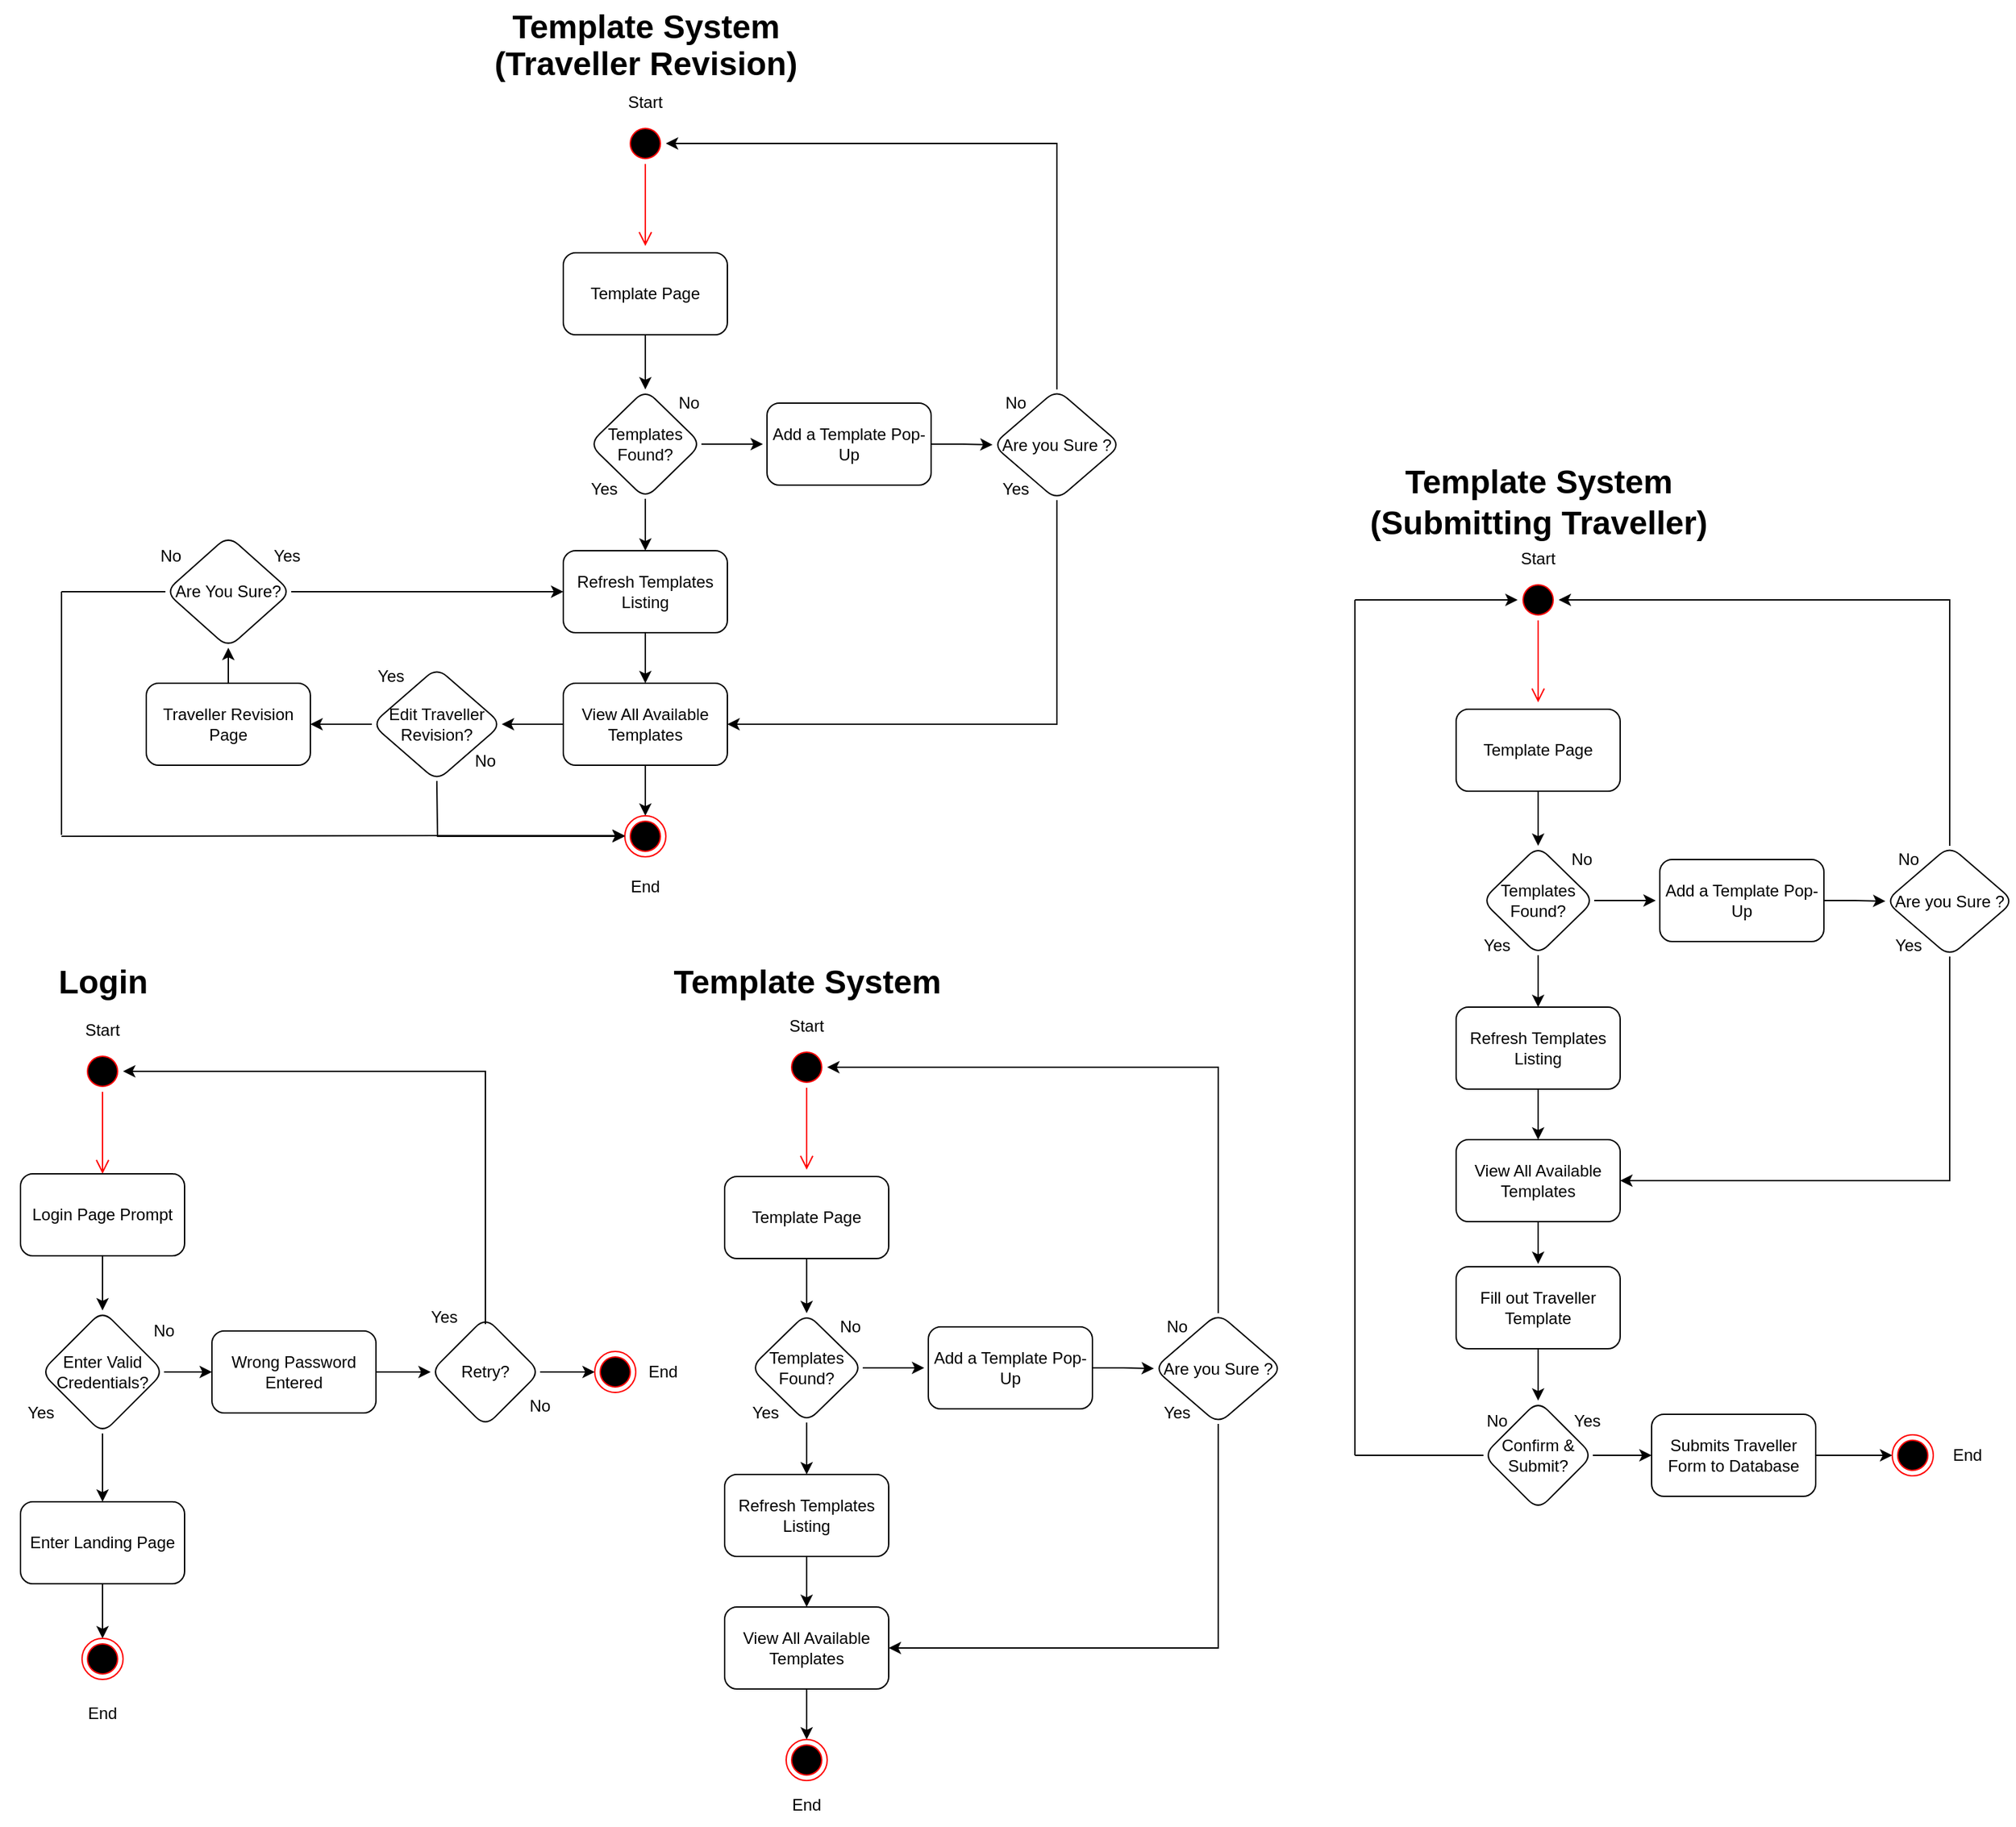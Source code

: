 <mxfile version="24.7.17">
  <diagram name="Page-1" id="e7e014a7-5840-1c2e-5031-d8a46d1fe8dd">
    <mxGraphModel dx="2072" dy="2012" grid="0" gridSize="10" guides="1" tooltips="1" connect="1" arrows="1" fold="1" page="0" pageScale="1" pageWidth="1169" pageHeight="826" background="none" math="0" shadow="0">
      <root>
        <mxCell id="0" />
        <mxCell id="1" parent="0" />
        <mxCell id="bjYzy6PgfHMjACtRG2kG-44" value="" style="ellipse;html=1;shape=startState;fillColor=#000000;strokeColor=#ff0000;" parent="1" vertex="1">
          <mxGeometry x="73" y="78" width="30" height="30" as="geometry" />
        </mxCell>
        <mxCell id="bjYzy6PgfHMjACtRG2kG-45" value="" style="edgeStyle=orthogonalEdgeStyle;html=1;verticalAlign=bottom;endArrow=open;endSize=8;strokeColor=#ff0000;rounded=0;" parent="1" source="bjYzy6PgfHMjACtRG2kG-44" edge="1">
          <mxGeometry relative="1" as="geometry">
            <mxPoint x="88" y="168" as="targetPoint" />
          </mxGeometry>
        </mxCell>
        <mxCell id="bjYzy6PgfHMjACtRG2kG-46" value="Start" style="text;html=1;align=center;verticalAlign=middle;whiteSpace=wrap;rounded=0;" parent="1" vertex="1">
          <mxGeometry x="58" y="48" width="60" height="30" as="geometry" />
        </mxCell>
        <mxCell id="bjYzy6PgfHMjACtRG2kG-47" value="Login" style="text;strokeColor=none;fillColor=none;html=1;fontSize=24;fontStyle=1;verticalAlign=middle;align=center;" parent="1" vertex="1">
          <mxGeometry x="38" y="8" width="100" height="40" as="geometry" />
        </mxCell>
        <mxCell id="bjYzy6PgfHMjACtRG2kG-56" value="" style="edgeStyle=orthogonalEdgeStyle;rounded=0;orthogonalLoop=1;jettySize=auto;html=1;" parent="1" source="bjYzy6PgfHMjACtRG2kG-54" target="bjYzy6PgfHMjACtRG2kG-55" edge="1">
          <mxGeometry relative="1" as="geometry" />
        </mxCell>
        <mxCell id="bjYzy6PgfHMjACtRG2kG-54" value="Login Page Prompt" style="rounded=1;whiteSpace=wrap;html=1;" parent="1" vertex="1">
          <mxGeometry x="28" y="168" width="120" height="60" as="geometry" />
        </mxCell>
        <mxCell id="bjYzy6PgfHMjACtRG2kG-59" value="" style="edgeStyle=orthogonalEdgeStyle;rounded=0;orthogonalLoop=1;jettySize=auto;html=1;" parent="1" source="bjYzy6PgfHMjACtRG2kG-55" target="bjYzy6PgfHMjACtRG2kG-58" edge="1">
          <mxGeometry relative="1" as="geometry" />
        </mxCell>
        <mxCell id="bjYzy6PgfHMjACtRG2kG-74" value="" style="edgeStyle=orthogonalEdgeStyle;rounded=0;orthogonalLoop=1;jettySize=auto;html=1;exitX=0.5;exitY=1;exitDx=0;exitDy=0;" parent="1" source="bjYzy6PgfHMjACtRG2kG-55" target="bjYzy6PgfHMjACtRG2kG-73" edge="1">
          <mxGeometry relative="1" as="geometry" />
        </mxCell>
        <mxCell id="bjYzy6PgfHMjACtRG2kG-55" value="Enter Valid Credentials?" style="rhombus;whiteSpace=wrap;html=1;rounded=1;" parent="1" vertex="1">
          <mxGeometry x="43" y="268" width="90" height="90" as="geometry" />
        </mxCell>
        <mxCell id="bjYzy6PgfHMjACtRG2kG-57" value="No" style="text;html=1;align=center;verticalAlign=middle;whiteSpace=wrap;rounded=0;" parent="1" vertex="1">
          <mxGeometry x="103" y="268" width="60" height="30" as="geometry" />
        </mxCell>
        <mxCell id="bjYzy6PgfHMjACtRG2kG-61" value="" style="edgeStyle=orthogonalEdgeStyle;rounded=0;orthogonalLoop=1;jettySize=auto;html=1;" parent="1" source="bjYzy6PgfHMjACtRG2kG-58" target="bjYzy6PgfHMjACtRG2kG-60" edge="1">
          <mxGeometry relative="1" as="geometry" />
        </mxCell>
        <mxCell id="bjYzy6PgfHMjACtRG2kG-58" value="Wrong Password Entered" style="whiteSpace=wrap;html=1;rounded=1;" parent="1" vertex="1">
          <mxGeometry x="168" y="283" width="120" height="60" as="geometry" />
        </mxCell>
        <mxCell id="bjYzy6PgfHMjACtRG2kG-70" value="" style="edgeStyle=orthogonalEdgeStyle;rounded=0;orthogonalLoop=1;jettySize=auto;html=1;" parent="1" source="bjYzy6PgfHMjACtRG2kG-60" target="bjYzy6PgfHMjACtRG2kG-69" edge="1">
          <mxGeometry relative="1" as="geometry" />
        </mxCell>
        <mxCell id="bjYzy6PgfHMjACtRG2kG-60" value="Retry?" style="rhombus;whiteSpace=wrap;html=1;rounded=1;" parent="1" vertex="1">
          <mxGeometry x="328" y="273" width="80" height="80" as="geometry" />
        </mxCell>
        <mxCell id="bjYzy6PgfHMjACtRG2kG-62" value="No" style="text;html=1;align=center;verticalAlign=middle;whiteSpace=wrap;rounded=0;" parent="1" vertex="1">
          <mxGeometry x="378" y="323" width="60" height="30" as="geometry" />
        </mxCell>
        <mxCell id="bjYzy6PgfHMjACtRG2kG-67" value="" style="endArrow=classic;html=1;rounded=0;entryX=1;entryY=0.5;entryDx=0;entryDy=0;" parent="1" target="bjYzy6PgfHMjACtRG2kG-44" edge="1">
          <mxGeometry width="50" height="50" relative="1" as="geometry">
            <mxPoint x="368" y="278" as="sourcePoint" />
            <mxPoint x="98" y="58" as="targetPoint" />
            <Array as="points">
              <mxPoint x="368" y="93" />
            </Array>
          </mxGeometry>
        </mxCell>
        <mxCell id="bjYzy6PgfHMjACtRG2kG-68" value="Yes" style="text;html=1;align=center;verticalAlign=middle;whiteSpace=wrap;rounded=0;" parent="1" vertex="1">
          <mxGeometry x="308" y="258" width="60" height="30" as="geometry" />
        </mxCell>
        <mxCell id="bjYzy6PgfHMjACtRG2kG-69" value="" style="ellipse;html=1;shape=endState;fillColor=#000000;strokeColor=#ff0000;" parent="1" vertex="1">
          <mxGeometry x="448" y="298" width="30" height="30" as="geometry" />
        </mxCell>
        <mxCell id="bjYzy6PgfHMjACtRG2kG-71" value="End" style="text;html=1;align=center;verticalAlign=middle;whiteSpace=wrap;rounded=0;" parent="1" vertex="1">
          <mxGeometry x="478" y="298" width="40" height="30" as="geometry" />
        </mxCell>
        <mxCell id="bjYzy6PgfHMjACtRG2kG-72" value="Yes" style="text;html=1;align=center;verticalAlign=middle;whiteSpace=wrap;rounded=0;" parent="1" vertex="1">
          <mxGeometry x="13" y="328" width="60" height="30" as="geometry" />
        </mxCell>
        <mxCell id="bjYzy6PgfHMjACtRG2kG-76" value="" style="edgeStyle=orthogonalEdgeStyle;rounded=0;orthogonalLoop=1;jettySize=auto;html=1;" parent="1" source="bjYzy6PgfHMjACtRG2kG-73" target="bjYzy6PgfHMjACtRG2kG-75" edge="1">
          <mxGeometry relative="1" as="geometry" />
        </mxCell>
        <mxCell id="bjYzy6PgfHMjACtRG2kG-73" value="Enter Landing Page" style="whiteSpace=wrap;html=1;rounded=1;" parent="1" vertex="1">
          <mxGeometry x="28" y="408" width="120" height="60" as="geometry" />
        </mxCell>
        <mxCell id="bjYzy6PgfHMjACtRG2kG-75" value="" style="ellipse;html=1;shape=endState;fillColor=#000000;strokeColor=#ff0000;" parent="1" vertex="1">
          <mxGeometry x="73" y="508" width="30" height="30" as="geometry" />
        </mxCell>
        <mxCell id="bjYzy6PgfHMjACtRG2kG-77" value="End" style="text;html=1;align=center;verticalAlign=middle;whiteSpace=wrap;rounded=0;" parent="1" vertex="1">
          <mxGeometry x="68" y="548" width="40" height="30" as="geometry" />
        </mxCell>
        <mxCell id="bjYzy6PgfHMjACtRG2kG-81" value="Template System" style="text;strokeColor=none;fillColor=none;html=1;fontSize=24;fontStyle=1;verticalAlign=middle;align=center;" parent="1" vertex="1">
          <mxGeometry x="435" y="-691" width="100" height="40" as="geometry" />
        </mxCell>
        <mxCell id="bjYzy6PgfHMjACtRG2kG-90" value="" style="ellipse;html=1;shape=startState;fillColor=#000000;strokeColor=#ff0000;" parent="1" vertex="1">
          <mxGeometry x="470" y="-601" width="30" height="30" as="geometry" />
        </mxCell>
        <mxCell id="bjYzy6PgfHMjACtRG2kG-91" value="" style="edgeStyle=orthogonalEdgeStyle;html=1;verticalAlign=bottom;endArrow=open;endSize=8;strokeColor=#ff0000;rounded=0;" parent="1" source="bjYzy6PgfHMjACtRG2kG-90" edge="1">
          <mxGeometry relative="1" as="geometry">
            <mxPoint x="485" y="-511" as="targetPoint" />
          </mxGeometry>
        </mxCell>
        <mxCell id="bjYzy6PgfHMjACtRG2kG-92" value="Start" style="text;html=1;align=center;verticalAlign=middle;whiteSpace=wrap;rounded=0;" parent="1" vertex="1">
          <mxGeometry x="455" y="-631" width="60" height="30" as="geometry" />
        </mxCell>
        <mxCell id="Fjj-2CB6_kdFmA6w3Uss-2" value="" style="edgeStyle=orthogonalEdgeStyle;rounded=0;orthogonalLoop=1;jettySize=auto;html=1;" edge="1" parent="1" source="bjYzy6PgfHMjACtRG2kG-94" target="Fjj-2CB6_kdFmA6w3Uss-1">
          <mxGeometry relative="1" as="geometry" />
        </mxCell>
        <mxCell id="bjYzy6PgfHMjACtRG2kG-94" value="Template Page" style="rounded=1;whiteSpace=wrap;html=1;" parent="1" vertex="1">
          <mxGeometry x="425" y="-506" width="120" height="60" as="geometry" />
        </mxCell>
        <mxCell id="Fjj-2CB6_kdFmA6w3Uss-10" value="" style="edgeStyle=orthogonalEdgeStyle;rounded=0;orthogonalLoop=1;jettySize=auto;html=1;" edge="1" parent="1" source="Fjj-2CB6_kdFmA6w3Uss-1">
          <mxGeometry relative="1" as="geometry">
            <mxPoint x="571" y="-366" as="targetPoint" />
          </mxGeometry>
        </mxCell>
        <mxCell id="Fjj-2CB6_kdFmA6w3Uss-21" value="" style="edgeStyle=orthogonalEdgeStyle;rounded=0;orthogonalLoop=1;jettySize=auto;html=1;entryX=0.5;entryY=0;entryDx=0;entryDy=0;" edge="1" parent="1" source="Fjj-2CB6_kdFmA6w3Uss-1" target="Fjj-2CB6_kdFmA6w3Uss-22">
          <mxGeometry relative="1" as="geometry">
            <mxPoint x="485.048" y="-294" as="targetPoint" />
          </mxGeometry>
        </mxCell>
        <mxCell id="Fjj-2CB6_kdFmA6w3Uss-1" value="Templates Found?" style="rhombus;whiteSpace=wrap;html=1;rounded=1;" vertex="1" parent="1">
          <mxGeometry x="444" y="-406" width="82" height="80" as="geometry" />
        </mxCell>
        <mxCell id="Fjj-2CB6_kdFmA6w3Uss-6" value="Yes" style="text;html=1;align=center;verticalAlign=middle;whiteSpace=wrap;rounded=0;" vertex="1" parent="1">
          <mxGeometry x="425" y="-348" width="60" height="30" as="geometry" />
        </mxCell>
        <mxCell id="Fjj-2CB6_kdFmA6w3Uss-8" value="No" style="text;html=1;align=center;verticalAlign=middle;whiteSpace=wrap;rounded=0;" vertex="1" parent="1">
          <mxGeometry x="487" y="-411" width="60" height="30" as="geometry" />
        </mxCell>
        <mxCell id="Fjj-2CB6_kdFmA6w3Uss-13" value="" style="edgeStyle=orthogonalEdgeStyle;rounded=0;orthogonalLoop=1;jettySize=auto;html=1;" edge="1" parent="1" source="Fjj-2CB6_kdFmA6w3Uss-11" target="Fjj-2CB6_kdFmA6w3Uss-12">
          <mxGeometry relative="1" as="geometry" />
        </mxCell>
        <mxCell id="Fjj-2CB6_kdFmA6w3Uss-11" value="Add a Template Pop-Up" style="rounded=1;whiteSpace=wrap;html=1;" vertex="1" parent="1">
          <mxGeometry x="574" y="-396" width="120" height="60" as="geometry" />
        </mxCell>
        <mxCell id="Fjj-2CB6_kdFmA6w3Uss-12" value="Are you Sure ?" style="rhombus;whiteSpace=wrap;html=1;rounded=1;" vertex="1" parent="1">
          <mxGeometry x="739" y="-406" width="94" height="81" as="geometry" />
        </mxCell>
        <mxCell id="Fjj-2CB6_kdFmA6w3Uss-14" value="Yes" style="text;html=1;align=center;verticalAlign=middle;whiteSpace=wrap;rounded=0;" vertex="1" parent="1">
          <mxGeometry x="726" y="-348" width="60" height="30" as="geometry" />
        </mxCell>
        <mxCell id="Fjj-2CB6_kdFmA6w3Uss-15" value="No" style="text;html=1;align=center;verticalAlign=middle;whiteSpace=wrap;rounded=0;" vertex="1" parent="1">
          <mxGeometry x="726" y="-411" width="60" height="30" as="geometry" />
        </mxCell>
        <mxCell id="Fjj-2CB6_kdFmA6w3Uss-16" value="" style="endArrow=classic;html=1;rounded=0;entryX=1;entryY=0.5;entryDx=0;entryDy=0;exitX=0.5;exitY=0;exitDx=0;exitDy=0;" edge="1" parent="1" source="Fjj-2CB6_kdFmA6w3Uss-12" target="bjYzy6PgfHMjACtRG2kG-90">
          <mxGeometry width="50" height="50" relative="1" as="geometry">
            <mxPoint x="612" y="-528" as="sourcePoint" />
            <mxPoint x="662" y="-578" as="targetPoint" />
            <Array as="points">
              <mxPoint x="786" y="-586" />
            </Array>
          </mxGeometry>
        </mxCell>
        <mxCell id="Fjj-2CB6_kdFmA6w3Uss-27" value="" style="edgeStyle=orthogonalEdgeStyle;rounded=0;orthogonalLoop=1;jettySize=auto;html=1;" edge="1" parent="1" source="Fjj-2CB6_kdFmA6w3Uss-17" target="Fjj-2CB6_kdFmA6w3Uss-26">
          <mxGeometry relative="1" as="geometry" />
        </mxCell>
        <mxCell id="Fjj-2CB6_kdFmA6w3Uss-32" value="" style="edgeStyle=orthogonalEdgeStyle;rounded=0;orthogonalLoop=1;jettySize=auto;html=1;" edge="1" parent="1" source="Fjj-2CB6_kdFmA6w3Uss-17" target="Fjj-2CB6_kdFmA6w3Uss-31">
          <mxGeometry relative="1" as="geometry" />
        </mxCell>
        <mxCell id="Fjj-2CB6_kdFmA6w3Uss-17" value="View All Available Templates" style="whiteSpace=wrap;html=1;rounded=1;" vertex="1" parent="1">
          <mxGeometry x="425" y="-191" width="120" height="60" as="geometry" />
        </mxCell>
        <mxCell id="Fjj-2CB6_kdFmA6w3Uss-23" value="" style="edgeStyle=orthogonalEdgeStyle;rounded=0;orthogonalLoop=1;jettySize=auto;html=1;" edge="1" parent="1" source="Fjj-2CB6_kdFmA6w3Uss-22" target="Fjj-2CB6_kdFmA6w3Uss-17">
          <mxGeometry relative="1" as="geometry" />
        </mxCell>
        <mxCell id="Fjj-2CB6_kdFmA6w3Uss-22" value="Refresh Templates Listing" style="whiteSpace=wrap;html=1;rounded=1;" vertex="1" parent="1">
          <mxGeometry x="425" y="-288" width="120" height="60" as="geometry" />
        </mxCell>
        <mxCell id="Fjj-2CB6_kdFmA6w3Uss-25" value="" style="endArrow=classic;html=1;rounded=0;entryX=1;entryY=0.5;entryDx=0;entryDy=0;exitX=0.5;exitY=1;exitDx=0;exitDy=0;" edge="1" parent="1" source="Fjj-2CB6_kdFmA6w3Uss-12" target="Fjj-2CB6_kdFmA6w3Uss-17">
          <mxGeometry width="50" height="50" relative="1" as="geometry">
            <mxPoint x="701" y="-140" as="sourcePoint" />
            <mxPoint x="751" y="-190" as="targetPoint" />
            <Array as="points">
              <mxPoint x="786" y="-161" />
            </Array>
          </mxGeometry>
        </mxCell>
        <mxCell id="Fjj-2CB6_kdFmA6w3Uss-26" value="" style="ellipse;html=1;shape=endState;fillColor=#000000;strokeColor=#ff0000;" vertex="1" parent="1">
          <mxGeometry x="470" y="-94" width="30" height="30" as="geometry" />
        </mxCell>
        <mxCell id="Fjj-2CB6_kdFmA6w3Uss-28" value="End" style="text;html=1;align=center;verticalAlign=middle;whiteSpace=wrap;rounded=0;" vertex="1" parent="1">
          <mxGeometry x="465" y="-57" width="40" height="30" as="geometry" />
        </mxCell>
        <mxCell id="Fjj-2CB6_kdFmA6w3Uss-38" value="" style="edgeStyle=orthogonalEdgeStyle;rounded=0;orthogonalLoop=1;jettySize=auto;html=1;" edge="1" parent="1" source="Fjj-2CB6_kdFmA6w3Uss-31" target="Fjj-2CB6_kdFmA6w3Uss-37">
          <mxGeometry relative="1" as="geometry" />
        </mxCell>
        <mxCell id="Fjj-2CB6_kdFmA6w3Uss-31" value="Edit Traveller Revision?" style="rhombus;whiteSpace=wrap;html=1;rounded=1;" vertex="1" parent="1">
          <mxGeometry x="285" y="-202.5" width="95" height="83" as="geometry" />
        </mxCell>
        <mxCell id="Fjj-2CB6_kdFmA6w3Uss-33" value="Yes" style="text;html=1;align=center;verticalAlign=middle;whiteSpace=wrap;rounded=0;" vertex="1" parent="1">
          <mxGeometry x="269" y="-211" width="60" height="30" as="geometry" />
        </mxCell>
        <mxCell id="Fjj-2CB6_kdFmA6w3Uss-34" value="No" style="text;html=1;align=center;verticalAlign=middle;whiteSpace=wrap;rounded=0;" vertex="1" parent="1">
          <mxGeometry x="338" y="-149.5" width="60" height="30" as="geometry" />
        </mxCell>
        <mxCell id="Fjj-2CB6_kdFmA6w3Uss-36" value="" style="endArrow=classic;html=1;rounded=0;entryX=0;entryY=0.5;entryDx=0;entryDy=0;exitX=0.5;exitY=1;exitDx=0;exitDy=0;" edge="1" parent="1" source="Fjj-2CB6_kdFmA6w3Uss-31" target="Fjj-2CB6_kdFmA6w3Uss-26">
          <mxGeometry width="50" height="50" relative="1" as="geometry">
            <mxPoint x="348" y="-34" as="sourcePoint" />
            <mxPoint x="398" y="-84" as="targetPoint" />
            <Array as="points">
              <mxPoint x="333" y="-79" />
            </Array>
          </mxGeometry>
        </mxCell>
        <mxCell id="Fjj-2CB6_kdFmA6w3Uss-40" value="" style="edgeStyle=orthogonalEdgeStyle;rounded=0;orthogonalLoop=1;jettySize=auto;html=1;" edge="1" parent="1" source="Fjj-2CB6_kdFmA6w3Uss-37" target="Fjj-2CB6_kdFmA6w3Uss-39">
          <mxGeometry relative="1" as="geometry" />
        </mxCell>
        <mxCell id="Fjj-2CB6_kdFmA6w3Uss-37" value="Traveller Revision Page" style="whiteSpace=wrap;html=1;rounded=1;" vertex="1" parent="1">
          <mxGeometry x="120" y="-191" width="120" height="60" as="geometry" />
        </mxCell>
        <mxCell id="Fjj-2CB6_kdFmA6w3Uss-39" value="Are You Sure?" style="rhombus;whiteSpace=wrap;html=1;rounded=1;" vertex="1" parent="1">
          <mxGeometry x="134" y="-299" width="92" height="82" as="geometry" />
        </mxCell>
        <mxCell id="Fjj-2CB6_kdFmA6w3Uss-41" value="Yes" style="text;html=1;align=center;verticalAlign=middle;whiteSpace=wrap;rounded=0;" vertex="1" parent="1">
          <mxGeometry x="193" y="-299" width="60" height="30" as="geometry" />
        </mxCell>
        <mxCell id="Fjj-2CB6_kdFmA6w3Uss-42" value="" style="endArrow=classic;html=1;rounded=0;entryX=0;entryY=0.5;entryDx=0;entryDy=0;exitX=1;exitY=0.5;exitDx=0;exitDy=0;" edge="1" parent="1" source="Fjj-2CB6_kdFmA6w3Uss-39" target="Fjj-2CB6_kdFmA6w3Uss-22">
          <mxGeometry width="50" height="50" relative="1" as="geometry">
            <mxPoint x="297" y="-216" as="sourcePoint" />
            <mxPoint x="347" y="-266" as="targetPoint" />
          </mxGeometry>
        </mxCell>
        <mxCell id="Fjj-2CB6_kdFmA6w3Uss-43" value="No" style="text;html=1;align=center;verticalAlign=middle;whiteSpace=wrap;rounded=0;" vertex="1" parent="1">
          <mxGeometry x="108" y="-299" width="60" height="30" as="geometry" />
        </mxCell>
        <mxCell id="Fjj-2CB6_kdFmA6w3Uss-44" value="" style="endArrow=none;html=1;rounded=0;entryX=0;entryY=0.5;entryDx=0;entryDy=0;" edge="1" parent="1" target="Fjj-2CB6_kdFmA6w3Uss-39">
          <mxGeometry width="50" height="50" relative="1" as="geometry">
            <mxPoint x="58" y="-258" as="sourcePoint" />
            <mxPoint x="91" y="-262" as="targetPoint" />
          </mxGeometry>
        </mxCell>
        <mxCell id="Fjj-2CB6_kdFmA6w3Uss-45" value="" style="endArrow=none;html=1;rounded=0;" edge="1" parent="1">
          <mxGeometry width="50" height="50" relative="1" as="geometry">
            <mxPoint x="58" y="-80" as="sourcePoint" />
            <mxPoint x="58" y="-258" as="targetPoint" />
          </mxGeometry>
        </mxCell>
        <mxCell id="Fjj-2CB6_kdFmA6w3Uss-47" value="(Traveller Revision)" style="text;strokeColor=none;fillColor=none;html=1;fontSize=24;fontStyle=1;verticalAlign=middle;align=center;" vertex="1" parent="1">
          <mxGeometry x="435" y="-664" width="100" height="40" as="geometry" />
        </mxCell>
        <mxCell id="Fjj-2CB6_kdFmA6w3Uss-48" value="" style="endArrow=classic;html=1;rounded=0;entryX=0;entryY=0.5;entryDx=0;entryDy=0;" edge="1" parent="1">
          <mxGeometry width="50" height="50" relative="1" as="geometry">
            <mxPoint x="58" y="-79" as="sourcePoint" />
            <mxPoint x="470" y="-79.5" as="targetPoint" />
            <Array as="points">
              <mxPoint x="333" y="-79.5" />
            </Array>
          </mxGeometry>
        </mxCell>
        <mxCell id="Fjj-2CB6_kdFmA6w3Uss-49" value="Template System" style="text;strokeColor=none;fillColor=none;html=1;fontSize=24;fontStyle=1;verticalAlign=middle;align=center;" vertex="1" parent="1">
          <mxGeometry x="553" y="8" width="100" height="40" as="geometry" />
        </mxCell>
        <mxCell id="Fjj-2CB6_kdFmA6w3Uss-50" value="" style="ellipse;html=1;shape=startState;fillColor=#000000;strokeColor=#ff0000;" vertex="1" parent="1">
          <mxGeometry x="588" y="75" width="30" height="30" as="geometry" />
        </mxCell>
        <mxCell id="Fjj-2CB6_kdFmA6w3Uss-51" value="" style="edgeStyle=orthogonalEdgeStyle;html=1;verticalAlign=bottom;endArrow=open;endSize=8;strokeColor=#ff0000;rounded=0;" edge="1" parent="1" source="Fjj-2CB6_kdFmA6w3Uss-50">
          <mxGeometry relative="1" as="geometry">
            <mxPoint x="603" y="165" as="targetPoint" />
          </mxGeometry>
        </mxCell>
        <mxCell id="Fjj-2CB6_kdFmA6w3Uss-52" value="Start" style="text;html=1;align=center;verticalAlign=middle;whiteSpace=wrap;rounded=0;" vertex="1" parent="1">
          <mxGeometry x="573" y="45" width="60" height="30" as="geometry" />
        </mxCell>
        <mxCell id="Fjj-2CB6_kdFmA6w3Uss-53" value="" style="edgeStyle=orthogonalEdgeStyle;rounded=0;orthogonalLoop=1;jettySize=auto;html=1;" edge="1" parent="1" source="Fjj-2CB6_kdFmA6w3Uss-54" target="Fjj-2CB6_kdFmA6w3Uss-57">
          <mxGeometry relative="1" as="geometry" />
        </mxCell>
        <mxCell id="Fjj-2CB6_kdFmA6w3Uss-54" value="Template Page" style="rounded=1;whiteSpace=wrap;html=1;" vertex="1" parent="1">
          <mxGeometry x="543" y="170" width="120" height="60" as="geometry" />
        </mxCell>
        <mxCell id="Fjj-2CB6_kdFmA6w3Uss-55" value="" style="edgeStyle=orthogonalEdgeStyle;rounded=0;orthogonalLoop=1;jettySize=auto;html=1;" edge="1" parent="1" source="Fjj-2CB6_kdFmA6w3Uss-57">
          <mxGeometry relative="1" as="geometry">
            <mxPoint x="689.0" y="310" as="targetPoint" />
          </mxGeometry>
        </mxCell>
        <mxCell id="Fjj-2CB6_kdFmA6w3Uss-56" value="" style="edgeStyle=orthogonalEdgeStyle;rounded=0;orthogonalLoop=1;jettySize=auto;html=1;entryX=0.5;entryY=0;entryDx=0;entryDy=0;" edge="1" parent="1" source="Fjj-2CB6_kdFmA6w3Uss-57" target="Fjj-2CB6_kdFmA6w3Uss-70">
          <mxGeometry relative="1" as="geometry">
            <mxPoint x="603.048" y="382" as="targetPoint" />
          </mxGeometry>
        </mxCell>
        <mxCell id="Fjj-2CB6_kdFmA6w3Uss-57" value="Templates Found?" style="rhombus;whiteSpace=wrap;html=1;rounded=1;" vertex="1" parent="1">
          <mxGeometry x="562" y="270" width="82" height="80" as="geometry" />
        </mxCell>
        <mxCell id="Fjj-2CB6_kdFmA6w3Uss-58" value="Yes" style="text;html=1;align=center;verticalAlign=middle;whiteSpace=wrap;rounded=0;" vertex="1" parent="1">
          <mxGeometry x="543" y="328" width="60" height="30" as="geometry" />
        </mxCell>
        <mxCell id="Fjj-2CB6_kdFmA6w3Uss-59" value="No" style="text;html=1;align=center;verticalAlign=middle;whiteSpace=wrap;rounded=0;" vertex="1" parent="1">
          <mxGeometry x="605" y="265" width="60" height="30" as="geometry" />
        </mxCell>
        <mxCell id="Fjj-2CB6_kdFmA6w3Uss-60" value="" style="edgeStyle=orthogonalEdgeStyle;rounded=0;orthogonalLoop=1;jettySize=auto;html=1;" edge="1" parent="1" source="Fjj-2CB6_kdFmA6w3Uss-61" target="Fjj-2CB6_kdFmA6w3Uss-62">
          <mxGeometry relative="1" as="geometry" />
        </mxCell>
        <mxCell id="Fjj-2CB6_kdFmA6w3Uss-61" value="Add a Template Pop-Up" style="rounded=1;whiteSpace=wrap;html=1;" vertex="1" parent="1">
          <mxGeometry x="692" y="280" width="120" height="60" as="geometry" />
        </mxCell>
        <mxCell id="Fjj-2CB6_kdFmA6w3Uss-62" value="Are you Sure ?" style="rhombus;whiteSpace=wrap;html=1;rounded=1;" vertex="1" parent="1">
          <mxGeometry x="857" y="270" width="94" height="81" as="geometry" />
        </mxCell>
        <mxCell id="Fjj-2CB6_kdFmA6w3Uss-63" value="Yes" style="text;html=1;align=center;verticalAlign=middle;whiteSpace=wrap;rounded=0;" vertex="1" parent="1">
          <mxGeometry x="844" y="328" width="60" height="30" as="geometry" />
        </mxCell>
        <mxCell id="Fjj-2CB6_kdFmA6w3Uss-64" value="No" style="text;html=1;align=center;verticalAlign=middle;whiteSpace=wrap;rounded=0;" vertex="1" parent="1">
          <mxGeometry x="844" y="265" width="60" height="30" as="geometry" />
        </mxCell>
        <mxCell id="Fjj-2CB6_kdFmA6w3Uss-65" value="" style="endArrow=classic;html=1;rounded=0;entryX=1;entryY=0.5;entryDx=0;entryDy=0;exitX=0.5;exitY=0;exitDx=0;exitDy=0;" edge="1" parent="1" source="Fjj-2CB6_kdFmA6w3Uss-62" target="Fjj-2CB6_kdFmA6w3Uss-50">
          <mxGeometry width="50" height="50" relative="1" as="geometry">
            <mxPoint x="730" y="148" as="sourcePoint" />
            <mxPoint x="780" y="98" as="targetPoint" />
            <Array as="points">
              <mxPoint x="904" y="90" />
            </Array>
          </mxGeometry>
        </mxCell>
        <mxCell id="Fjj-2CB6_kdFmA6w3Uss-66" value="" style="edgeStyle=orthogonalEdgeStyle;rounded=0;orthogonalLoop=1;jettySize=auto;html=1;" edge="1" parent="1" source="Fjj-2CB6_kdFmA6w3Uss-68" target="Fjj-2CB6_kdFmA6w3Uss-72">
          <mxGeometry relative="1" as="geometry" />
        </mxCell>
        <mxCell id="Fjj-2CB6_kdFmA6w3Uss-68" value="View All Available Templates" style="whiteSpace=wrap;html=1;rounded=1;" vertex="1" parent="1">
          <mxGeometry x="543" y="485" width="120" height="60" as="geometry" />
        </mxCell>
        <mxCell id="Fjj-2CB6_kdFmA6w3Uss-69" value="" style="edgeStyle=orthogonalEdgeStyle;rounded=0;orthogonalLoop=1;jettySize=auto;html=1;" edge="1" parent="1" source="Fjj-2CB6_kdFmA6w3Uss-70" target="Fjj-2CB6_kdFmA6w3Uss-68">
          <mxGeometry relative="1" as="geometry" />
        </mxCell>
        <mxCell id="Fjj-2CB6_kdFmA6w3Uss-70" value="Refresh Templates Listing" style="whiteSpace=wrap;html=1;rounded=1;" vertex="1" parent="1">
          <mxGeometry x="543" y="388" width="120" height="60" as="geometry" />
        </mxCell>
        <mxCell id="Fjj-2CB6_kdFmA6w3Uss-71" value="" style="endArrow=classic;html=1;rounded=0;entryX=1;entryY=0.5;entryDx=0;entryDy=0;exitX=0.5;exitY=1;exitDx=0;exitDy=0;" edge="1" parent="1" source="Fjj-2CB6_kdFmA6w3Uss-62" target="Fjj-2CB6_kdFmA6w3Uss-68">
          <mxGeometry width="50" height="50" relative="1" as="geometry">
            <mxPoint x="819" y="536" as="sourcePoint" />
            <mxPoint x="869" y="486" as="targetPoint" />
            <Array as="points">
              <mxPoint x="904" y="515" />
            </Array>
          </mxGeometry>
        </mxCell>
        <mxCell id="Fjj-2CB6_kdFmA6w3Uss-72" value="" style="ellipse;html=1;shape=endState;fillColor=#000000;strokeColor=#ff0000;" vertex="1" parent="1">
          <mxGeometry x="588" y="582" width="30" height="30" as="geometry" />
        </mxCell>
        <mxCell id="Fjj-2CB6_kdFmA6w3Uss-73" value="End" style="text;html=1;align=center;verticalAlign=middle;whiteSpace=wrap;rounded=0;" vertex="1" parent="1">
          <mxGeometry x="583" y="615" width="40" height="30" as="geometry" />
        </mxCell>
        <mxCell id="Fjj-2CB6_kdFmA6w3Uss-90" value="Template System" style="text;strokeColor=none;fillColor=none;html=1;fontSize=24;fontStyle=1;verticalAlign=middle;align=center;" vertex="1" parent="1">
          <mxGeometry x="1088" y="-358" width="100" height="40" as="geometry" />
        </mxCell>
        <mxCell id="Fjj-2CB6_kdFmA6w3Uss-91" value="" style="ellipse;html=1;shape=startState;fillColor=#000000;strokeColor=#ff0000;" vertex="1" parent="1">
          <mxGeometry x="1123" y="-267" width="30" height="30" as="geometry" />
        </mxCell>
        <mxCell id="Fjj-2CB6_kdFmA6w3Uss-92" value="" style="edgeStyle=orthogonalEdgeStyle;html=1;verticalAlign=bottom;endArrow=open;endSize=8;strokeColor=#ff0000;rounded=0;" edge="1" parent="1" source="Fjj-2CB6_kdFmA6w3Uss-91">
          <mxGeometry relative="1" as="geometry">
            <mxPoint x="1138" y="-177" as="targetPoint" />
          </mxGeometry>
        </mxCell>
        <mxCell id="Fjj-2CB6_kdFmA6w3Uss-93" value="Start" style="text;html=1;align=center;verticalAlign=middle;whiteSpace=wrap;rounded=0;" vertex="1" parent="1">
          <mxGeometry x="1108" y="-297" width="60" height="30" as="geometry" />
        </mxCell>
        <mxCell id="Fjj-2CB6_kdFmA6w3Uss-94" value="" style="edgeStyle=orthogonalEdgeStyle;rounded=0;orthogonalLoop=1;jettySize=auto;html=1;" edge="1" parent="1" source="Fjj-2CB6_kdFmA6w3Uss-95" target="Fjj-2CB6_kdFmA6w3Uss-98">
          <mxGeometry relative="1" as="geometry" />
        </mxCell>
        <mxCell id="Fjj-2CB6_kdFmA6w3Uss-95" value="Template Page" style="rounded=1;whiteSpace=wrap;html=1;" vertex="1" parent="1">
          <mxGeometry x="1078" y="-172" width="120" height="60" as="geometry" />
        </mxCell>
        <mxCell id="Fjj-2CB6_kdFmA6w3Uss-96" value="" style="edgeStyle=orthogonalEdgeStyle;rounded=0;orthogonalLoop=1;jettySize=auto;html=1;" edge="1" parent="1" source="Fjj-2CB6_kdFmA6w3Uss-98">
          <mxGeometry relative="1" as="geometry">
            <mxPoint x="1224" y="-32" as="targetPoint" />
          </mxGeometry>
        </mxCell>
        <mxCell id="Fjj-2CB6_kdFmA6w3Uss-97" value="" style="edgeStyle=orthogonalEdgeStyle;rounded=0;orthogonalLoop=1;jettySize=auto;html=1;entryX=0.5;entryY=0;entryDx=0;entryDy=0;" edge="1" parent="1" source="Fjj-2CB6_kdFmA6w3Uss-98" target="Fjj-2CB6_kdFmA6w3Uss-110">
          <mxGeometry relative="1" as="geometry">
            <mxPoint x="1138.048" y="40" as="targetPoint" />
          </mxGeometry>
        </mxCell>
        <mxCell id="Fjj-2CB6_kdFmA6w3Uss-98" value="Templates Found?" style="rhombus;whiteSpace=wrap;html=1;rounded=1;" vertex="1" parent="1">
          <mxGeometry x="1097" y="-72" width="82" height="80" as="geometry" />
        </mxCell>
        <mxCell id="Fjj-2CB6_kdFmA6w3Uss-99" value="Yes" style="text;html=1;align=center;verticalAlign=middle;whiteSpace=wrap;rounded=0;" vertex="1" parent="1">
          <mxGeometry x="1078" y="-14" width="60" height="30" as="geometry" />
        </mxCell>
        <mxCell id="Fjj-2CB6_kdFmA6w3Uss-100" value="No" style="text;html=1;align=center;verticalAlign=middle;whiteSpace=wrap;rounded=0;" vertex="1" parent="1">
          <mxGeometry x="1140" y="-77" width="60" height="30" as="geometry" />
        </mxCell>
        <mxCell id="Fjj-2CB6_kdFmA6w3Uss-101" value="" style="edgeStyle=orthogonalEdgeStyle;rounded=0;orthogonalLoop=1;jettySize=auto;html=1;" edge="1" parent="1" source="Fjj-2CB6_kdFmA6w3Uss-102" target="Fjj-2CB6_kdFmA6w3Uss-103">
          <mxGeometry relative="1" as="geometry" />
        </mxCell>
        <mxCell id="Fjj-2CB6_kdFmA6w3Uss-102" value="Add a Template Pop-Up" style="rounded=1;whiteSpace=wrap;html=1;" vertex="1" parent="1">
          <mxGeometry x="1227" y="-62" width="120" height="60" as="geometry" />
        </mxCell>
        <mxCell id="Fjj-2CB6_kdFmA6w3Uss-103" value="Are you Sure ?" style="rhombus;whiteSpace=wrap;html=1;rounded=1;" vertex="1" parent="1">
          <mxGeometry x="1392" y="-72" width="94" height="81" as="geometry" />
        </mxCell>
        <mxCell id="Fjj-2CB6_kdFmA6w3Uss-104" value="Yes" style="text;html=1;align=center;verticalAlign=middle;whiteSpace=wrap;rounded=0;" vertex="1" parent="1">
          <mxGeometry x="1379" y="-14" width="60" height="30" as="geometry" />
        </mxCell>
        <mxCell id="Fjj-2CB6_kdFmA6w3Uss-105" value="No" style="text;html=1;align=center;verticalAlign=middle;whiteSpace=wrap;rounded=0;" vertex="1" parent="1">
          <mxGeometry x="1379" y="-77" width="60" height="30" as="geometry" />
        </mxCell>
        <mxCell id="Fjj-2CB6_kdFmA6w3Uss-106" value="" style="endArrow=classic;html=1;rounded=0;entryX=1;entryY=0.5;entryDx=0;entryDy=0;exitX=0.5;exitY=0;exitDx=0;exitDy=0;" edge="1" parent="1" source="Fjj-2CB6_kdFmA6w3Uss-103" target="Fjj-2CB6_kdFmA6w3Uss-91">
          <mxGeometry width="50" height="50" relative="1" as="geometry">
            <mxPoint x="1265" y="-194" as="sourcePoint" />
            <mxPoint x="1315" y="-244" as="targetPoint" />
            <Array as="points">
              <mxPoint x="1439" y="-252" />
            </Array>
          </mxGeometry>
        </mxCell>
        <mxCell id="Fjj-2CB6_kdFmA6w3Uss-107" value="" style="edgeStyle=orthogonalEdgeStyle;rounded=0;orthogonalLoop=1;jettySize=auto;html=1;" edge="1" parent="1" source="Fjj-2CB6_kdFmA6w3Uss-108">
          <mxGeometry relative="1" as="geometry">
            <mxPoint x="1138" y="234" as="targetPoint" />
          </mxGeometry>
        </mxCell>
        <mxCell id="Fjj-2CB6_kdFmA6w3Uss-108" value="View All Available Templates" style="whiteSpace=wrap;html=1;rounded=1;" vertex="1" parent="1">
          <mxGeometry x="1078" y="143" width="120" height="60" as="geometry" />
        </mxCell>
        <mxCell id="Fjj-2CB6_kdFmA6w3Uss-109" value="" style="edgeStyle=orthogonalEdgeStyle;rounded=0;orthogonalLoop=1;jettySize=auto;html=1;" edge="1" parent="1" source="Fjj-2CB6_kdFmA6w3Uss-110" target="Fjj-2CB6_kdFmA6w3Uss-108">
          <mxGeometry relative="1" as="geometry" />
        </mxCell>
        <mxCell id="Fjj-2CB6_kdFmA6w3Uss-110" value="Refresh Templates Listing" style="whiteSpace=wrap;html=1;rounded=1;" vertex="1" parent="1">
          <mxGeometry x="1078" y="46" width="120" height="60" as="geometry" />
        </mxCell>
        <mxCell id="Fjj-2CB6_kdFmA6w3Uss-111" value="" style="endArrow=classic;html=1;rounded=0;entryX=1;entryY=0.5;entryDx=0;entryDy=0;exitX=0.5;exitY=1;exitDx=0;exitDy=0;" edge="1" parent="1" source="Fjj-2CB6_kdFmA6w3Uss-103" target="Fjj-2CB6_kdFmA6w3Uss-108">
          <mxGeometry width="50" height="50" relative="1" as="geometry">
            <mxPoint x="1354" y="194" as="sourcePoint" />
            <mxPoint x="1404" y="144" as="targetPoint" />
            <Array as="points">
              <mxPoint x="1439" y="173" />
            </Array>
          </mxGeometry>
        </mxCell>
        <mxCell id="Fjj-2CB6_kdFmA6w3Uss-115" value="(Submitting Traveller)" style="text;strokeColor=none;fillColor=none;html=1;fontSize=24;fontStyle=1;verticalAlign=middle;align=center;" vertex="1" parent="1">
          <mxGeometry x="1088" y="-328" width="100" height="40" as="geometry" />
        </mxCell>
        <mxCell id="Fjj-2CB6_kdFmA6w3Uss-118" value="" style="edgeStyle=orthogonalEdgeStyle;rounded=0;orthogonalLoop=1;jettySize=auto;html=1;" edge="1" parent="1" source="Fjj-2CB6_kdFmA6w3Uss-116" target="Fjj-2CB6_kdFmA6w3Uss-117">
          <mxGeometry relative="1" as="geometry" />
        </mxCell>
        <mxCell id="Fjj-2CB6_kdFmA6w3Uss-116" value="Fill out Traveller Template" style="rounded=1;whiteSpace=wrap;html=1;" vertex="1" parent="1">
          <mxGeometry x="1078" y="236" width="120" height="60" as="geometry" />
        </mxCell>
        <mxCell id="Fjj-2CB6_kdFmA6w3Uss-134" value="" style="edgeStyle=orthogonalEdgeStyle;rounded=0;orthogonalLoop=1;jettySize=auto;html=1;" edge="1" parent="1" source="Fjj-2CB6_kdFmA6w3Uss-117" target="Fjj-2CB6_kdFmA6w3Uss-122">
          <mxGeometry relative="1" as="geometry" />
        </mxCell>
        <mxCell id="Fjj-2CB6_kdFmA6w3Uss-117" value="Confirm &amp;amp; Submit?" style="rhombus;whiteSpace=wrap;html=1;rounded=1;" vertex="1" parent="1">
          <mxGeometry x="1098" y="334" width="80" height="80" as="geometry" />
        </mxCell>
        <mxCell id="Fjj-2CB6_kdFmA6w3Uss-119" value="Yes" style="text;html=1;align=center;verticalAlign=middle;whiteSpace=wrap;rounded=0;" vertex="1" parent="1">
          <mxGeometry x="1144" y="334" width="60" height="30" as="geometry" />
        </mxCell>
        <mxCell id="Fjj-2CB6_kdFmA6w3Uss-135" value="" style="edgeStyle=orthogonalEdgeStyle;rounded=0;orthogonalLoop=1;jettySize=auto;html=1;" edge="1" parent="1" source="Fjj-2CB6_kdFmA6w3Uss-122" target="Fjj-2CB6_kdFmA6w3Uss-125">
          <mxGeometry relative="1" as="geometry" />
        </mxCell>
        <mxCell id="Fjj-2CB6_kdFmA6w3Uss-122" value="Submits Traveller Form to Database" style="rounded=1;whiteSpace=wrap;html=1;" vertex="1" parent="1">
          <mxGeometry x="1221" y="344" width="120" height="60" as="geometry" />
        </mxCell>
        <mxCell id="Fjj-2CB6_kdFmA6w3Uss-124" value="No" style="text;html=1;align=center;verticalAlign=middle;whiteSpace=wrap;rounded=0;" vertex="1" parent="1">
          <mxGeometry x="1078" y="334" width="60" height="30" as="geometry" />
        </mxCell>
        <mxCell id="Fjj-2CB6_kdFmA6w3Uss-125" value="" style="ellipse;html=1;shape=endState;fillColor=#000000;strokeColor=#ff0000;" vertex="1" parent="1">
          <mxGeometry x="1397" y="359" width="30" height="30" as="geometry" />
        </mxCell>
        <mxCell id="Fjj-2CB6_kdFmA6w3Uss-127" value="End" style="text;html=1;align=center;verticalAlign=middle;whiteSpace=wrap;rounded=0;" vertex="1" parent="1">
          <mxGeometry x="1432" y="359" width="40" height="30" as="geometry" />
        </mxCell>
        <mxCell id="Fjj-2CB6_kdFmA6w3Uss-131" value="" style="endArrow=none;html=1;rounded=0;entryX=0;entryY=0.5;entryDx=0;entryDy=0;" edge="1" parent="1" target="Fjj-2CB6_kdFmA6w3Uss-117">
          <mxGeometry width="50" height="50" relative="1" as="geometry">
            <mxPoint x="1004" y="374" as="sourcePoint" />
            <mxPoint x="1018" y="370" as="targetPoint" />
          </mxGeometry>
        </mxCell>
        <mxCell id="Fjj-2CB6_kdFmA6w3Uss-132" value="" style="endArrow=none;html=1;rounded=0;" edge="1" parent="1">
          <mxGeometry width="50" height="50" relative="1" as="geometry">
            <mxPoint x="1004" y="374" as="sourcePoint" />
            <mxPoint x="1004" y="-252" as="targetPoint" />
          </mxGeometry>
        </mxCell>
        <mxCell id="Fjj-2CB6_kdFmA6w3Uss-133" value="" style="endArrow=classic;html=1;rounded=0;entryX=0;entryY=0.5;entryDx=0;entryDy=0;" edge="1" parent="1" target="Fjj-2CB6_kdFmA6w3Uss-91">
          <mxGeometry width="50" height="50" relative="1" as="geometry">
            <mxPoint x="1004" y="-252" as="sourcePoint" />
            <mxPoint x="1087" y="-266" as="targetPoint" />
          </mxGeometry>
        </mxCell>
      </root>
    </mxGraphModel>
  </diagram>
</mxfile>
